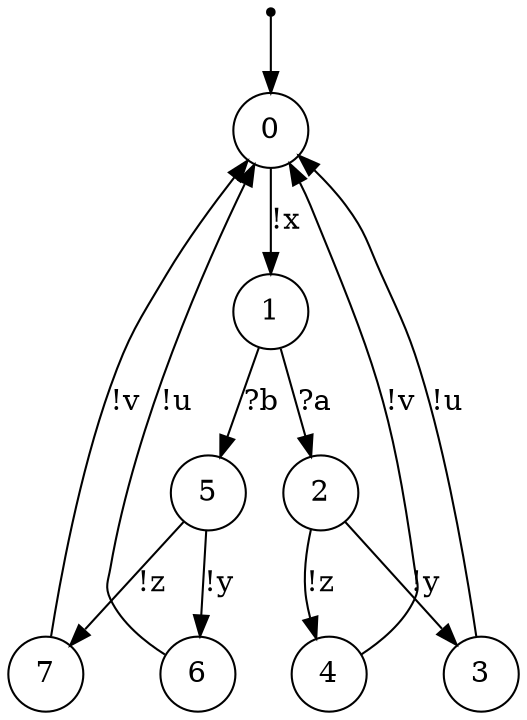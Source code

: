 digraph {
 node [shape=point] ENTRY
 node [shape=circle]
 ENTRY -> 0
0 -> 1 [label="!x"]
1 -> 5 [label="?b"]
5 -> 7 [label="!z"]
7 -> 0 [label="!v"]
5 -> 6 [label="!y"]
6 -> 0 [label="!u"]
1 -> 2 [label="?a"]
2 -> 4 [label="!z"]
4 -> 0 [label="!v"]
2 -> 3 [label="!y"]
3 -> 0 [label="!u"]
}